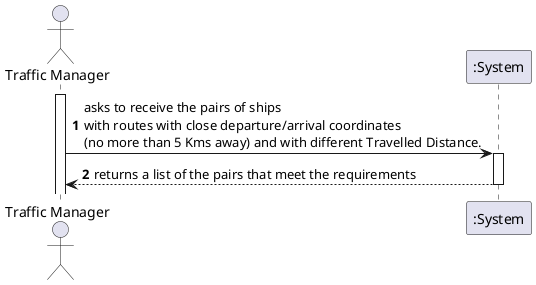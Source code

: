@startuml
'https://plantuml.com/sequence-diagram

autonumber

actor "Traffic Manager" as TM
participant ":System" as S
activate TM

TM -> S: asks to receive the pairs of ships \nwith routes with close departure/arrival coordinates \n(no more than 5 Kms away) and with different Travelled Distance.
activate S
S --> TM: returns a list of the pairs that meet the requirements
deactivate S

@enduml